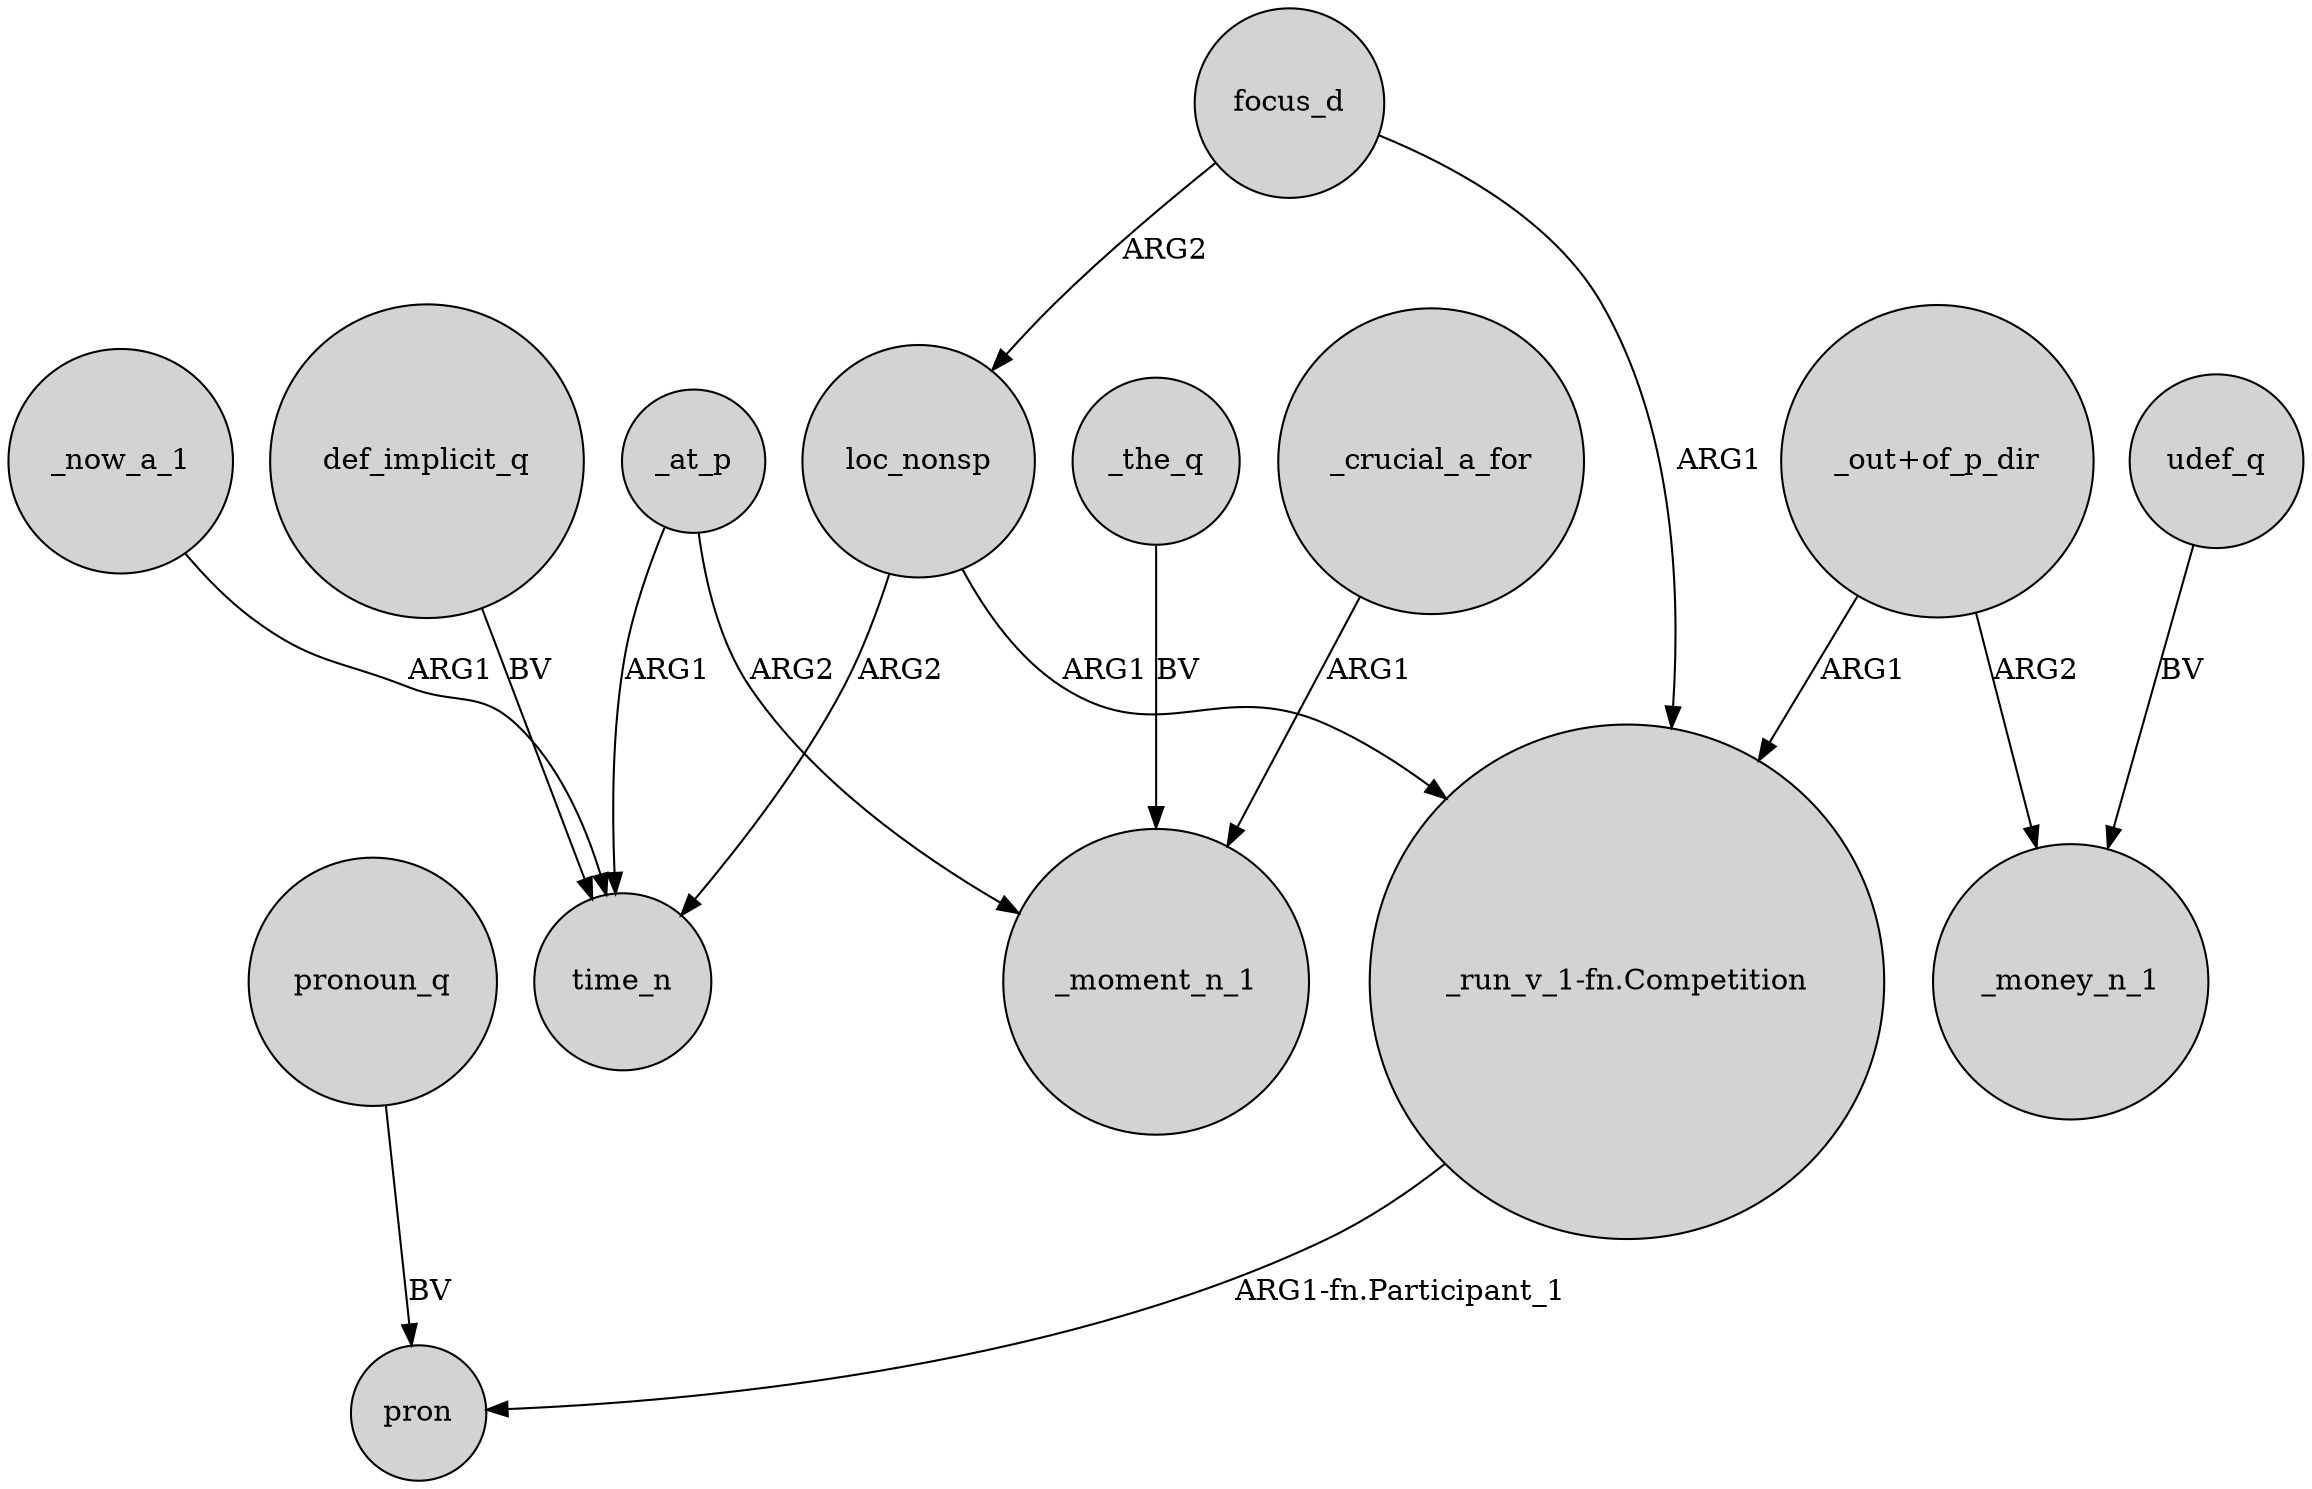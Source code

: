 digraph {
	node [shape=circle style=filled]
	"_run_v_1-fn.Competition" -> pron [label="ARG1-fn.Participant_1"]
	loc_nonsp -> "_run_v_1-fn.Competition" [label=ARG1]
	udef_q -> _money_n_1 [label=BV]
	"_out+of_p_dir" -> _money_n_1 [label=ARG2]
	loc_nonsp -> time_n [label=ARG2]
	focus_d -> "_run_v_1-fn.Competition" [label=ARG1]
	focus_d -> loc_nonsp [label=ARG2]
	def_implicit_q -> time_n [label=BV]
	_now_a_1 -> time_n [label=ARG1]
	pronoun_q -> pron [label=BV]
	_at_p -> _moment_n_1 [label=ARG2]
	_at_p -> time_n [label=ARG1]
	_the_q -> _moment_n_1 [label=BV]
	"_out+of_p_dir" -> "_run_v_1-fn.Competition" [label=ARG1]
	_crucial_a_for -> _moment_n_1 [label=ARG1]
}
